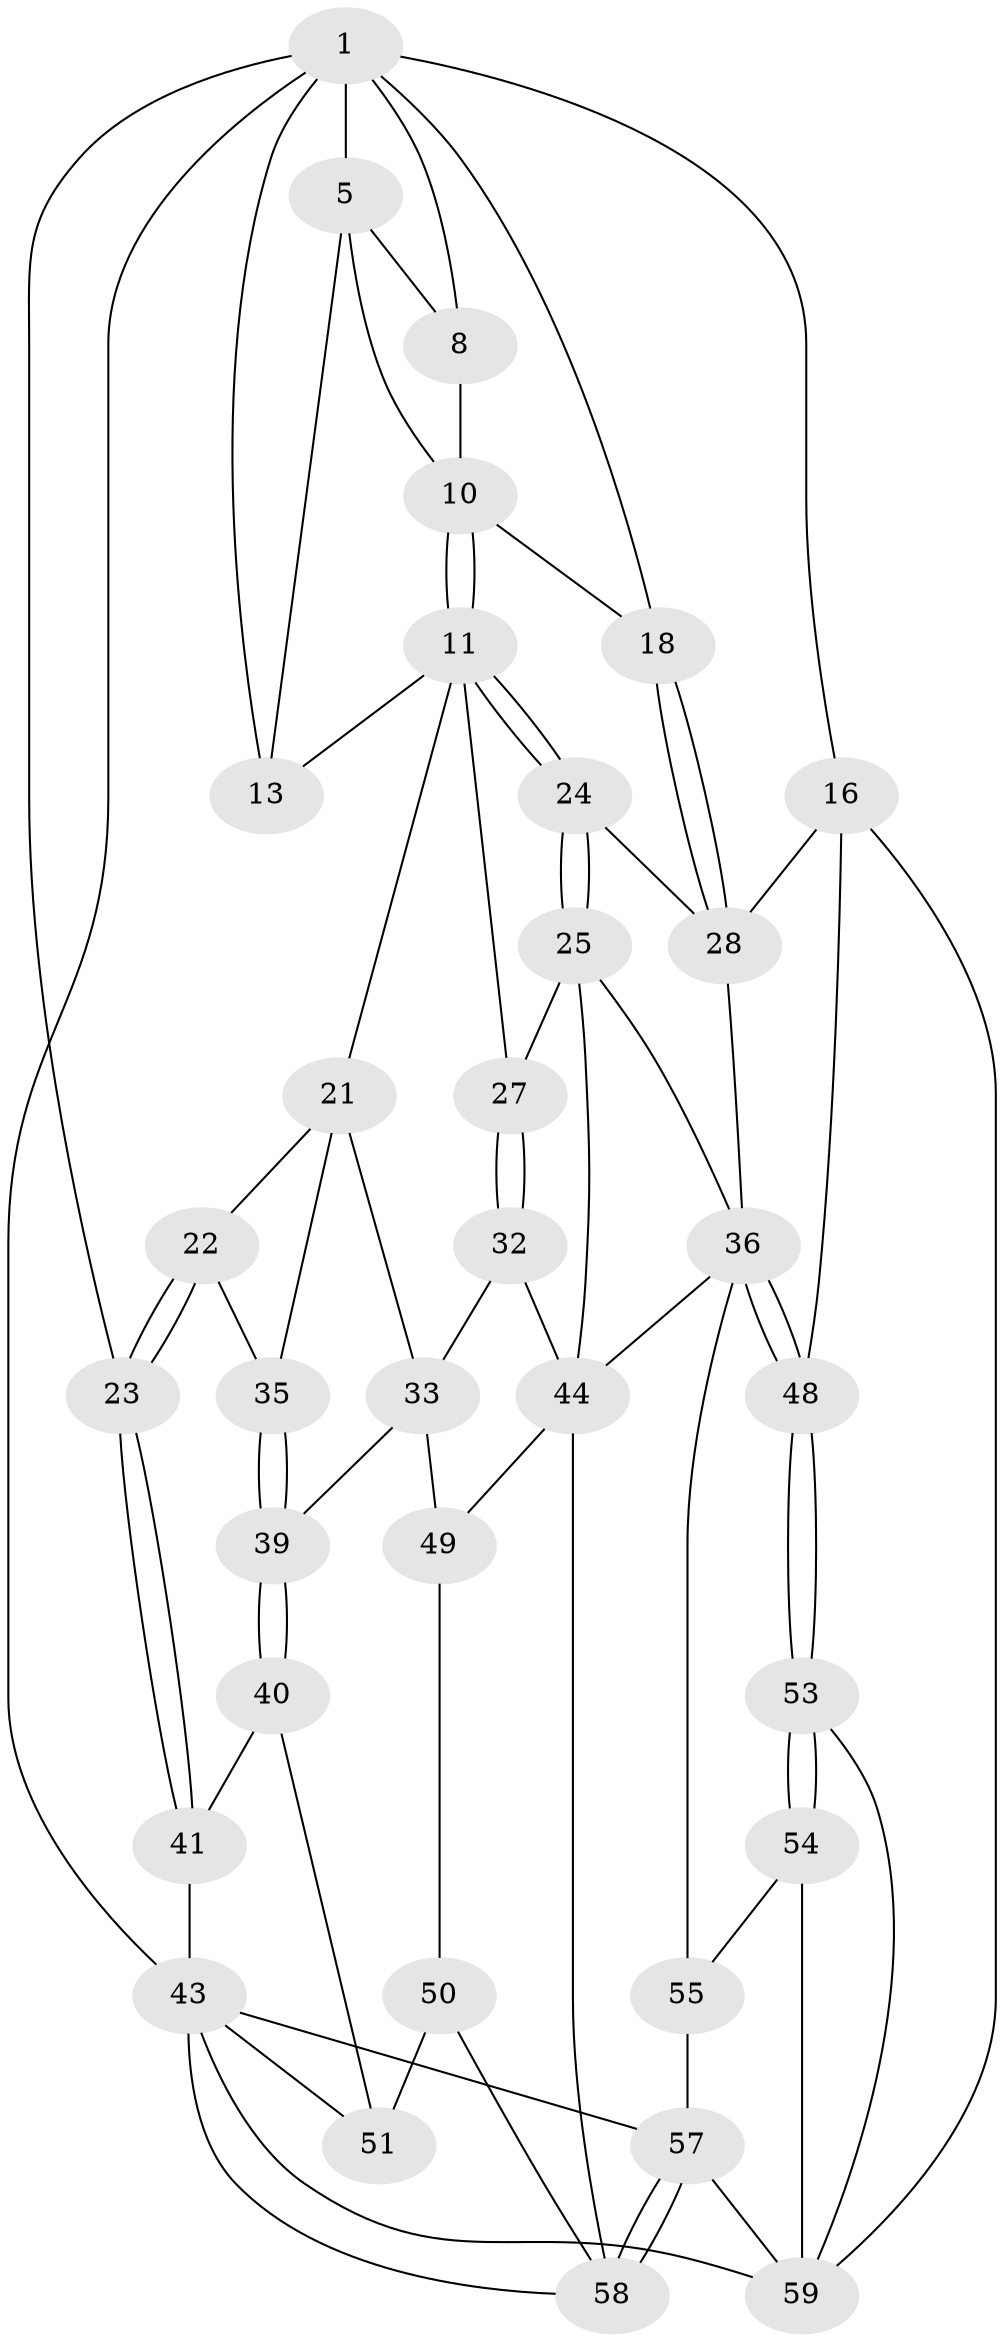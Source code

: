 // original degree distribution, {3: 0.029411764705882353, 6: 0.20588235294117646, 5: 0.5294117647058824, 4: 0.23529411764705882}
// Generated by graph-tools (version 1.1) at 2025/17/03/09/25 04:17:00]
// undirected, 34 vertices, 76 edges
graph export_dot {
graph [start="1"]
  node [color=gray90,style=filled];
  1 [pos="+0.7762765716786396+0",super="+2+7"];
  5 [pos="+0.48594462701943114+0",super="+6"];
  8 [pos="+0.8412577583754675+0.07526804591861423"];
  10 [pos="+0.6825892443856613+0.23097646973683042",super="+17"];
  11 [pos="+0.5954080433222255+0.27251160853835915",super="+12"];
  13 [pos="+0.48370986705241376+0",super="+14"];
  16 [pos="+1+0",super="+30"];
  18 [pos="+0.8491749316490408+0.2593080177980353"];
  21 [pos="+0.2052241873829758+0.2819997751454514",super="+34"];
  22 [pos="+0.015894609827245137+0.2674562103239612"];
  23 [pos="+0+0.1802844037828793"];
  24 [pos="+0.5827672245302247+0.33405819085120525"];
  25 [pos="+0.5428267390171346+0.3926759161611733",super="+26"];
  27 [pos="+0.4642961259751646+0.41170363279463457"];
  28 [pos="+0.9295707157680818+0.40309770156384683",super="+29"];
  32 [pos="+0.34173194262842094+0.48201884533493117"];
  33 [pos="+0.2592815674202135+0.4439725495308675",super="+38"];
  35 [pos="+0.09650432728829511+0.48745205804184466"];
  36 [pos="+0.7225949691268694+0.6136094908942087",super="+37"];
  39 [pos="+0.09775535896019605+0.5493180322555365"];
  40 [pos="+0.09688680773915222+0.5497708715414255",super="+52"];
  41 [pos="+0+0.4852663065491796",super="+42"];
  43 [pos="+0+1",super="+61+68"];
  44 [pos="+0.47430589212171775+0.6636435289049816",super="+45"];
  48 [pos="+0.7654708737875322+0.6655024831918465"];
  49 [pos="+0.285967800075597+0.7004023806047543"];
  50 [pos="+0.2032983833153168+0.7480007082542198"];
  51 [pos="+0.0890005738685579+0.7904262920081037"];
  53 [pos="+0.7837533074533307+0.7060520896453487"];
  54 [pos="+0.765530534890459+0.7290893349033177"];
  55 [pos="+0.7344722245707916+0.7454340495057189",super="+56"];
  57 [pos="+0.5720411174891812+0.8314057816249668",super="+64"];
  58 [pos="+0.4464517179146718+0.8702521679305812",super="+62"];
  59 [pos="+1+0.7537513579990172",super="+60"];
  1 -- 16 [weight=2];
  1 -- 5;
  1 -- 23;
  1 -- 43 [weight=2];
  1 -- 13;
  1 -- 8;
  1 -- 18;
  5 -- 13;
  5 -- 8;
  5 -- 10;
  8 -- 10;
  10 -- 11;
  10 -- 11;
  10 -- 18;
  11 -- 24;
  11 -- 24;
  11 -- 27;
  11 -- 13 [weight=2];
  11 -- 21;
  16 -- 48;
  16 -- 59;
  16 -- 28;
  18 -- 28;
  18 -- 28;
  21 -- 22;
  21 -- 33;
  21 -- 35;
  22 -- 23;
  22 -- 23;
  22 -- 35;
  23 -- 41;
  23 -- 41;
  24 -- 25;
  24 -- 25;
  24 -- 28;
  25 -- 27;
  25 -- 44;
  25 -- 36;
  27 -- 32;
  27 -- 32;
  28 -- 36;
  32 -- 33;
  32 -- 44;
  33 -- 39;
  33 -- 49;
  35 -- 39;
  35 -- 39;
  36 -- 48;
  36 -- 48;
  36 -- 44;
  36 -- 55;
  39 -- 40;
  39 -- 40;
  40 -- 41 [weight=2];
  40 -- 51;
  41 -- 43;
  43 -- 59;
  43 -- 51;
  43 -- 57;
  43 -- 58;
  44 -- 49;
  44 -- 58;
  48 -- 53;
  48 -- 53;
  49 -- 50;
  50 -- 51;
  50 -- 58;
  53 -- 54;
  53 -- 54;
  53 -- 59;
  54 -- 55;
  54 -- 59;
  55 -- 57 [weight=2];
  57 -- 58 [weight=2];
  57 -- 58;
  57 -- 59;
}
